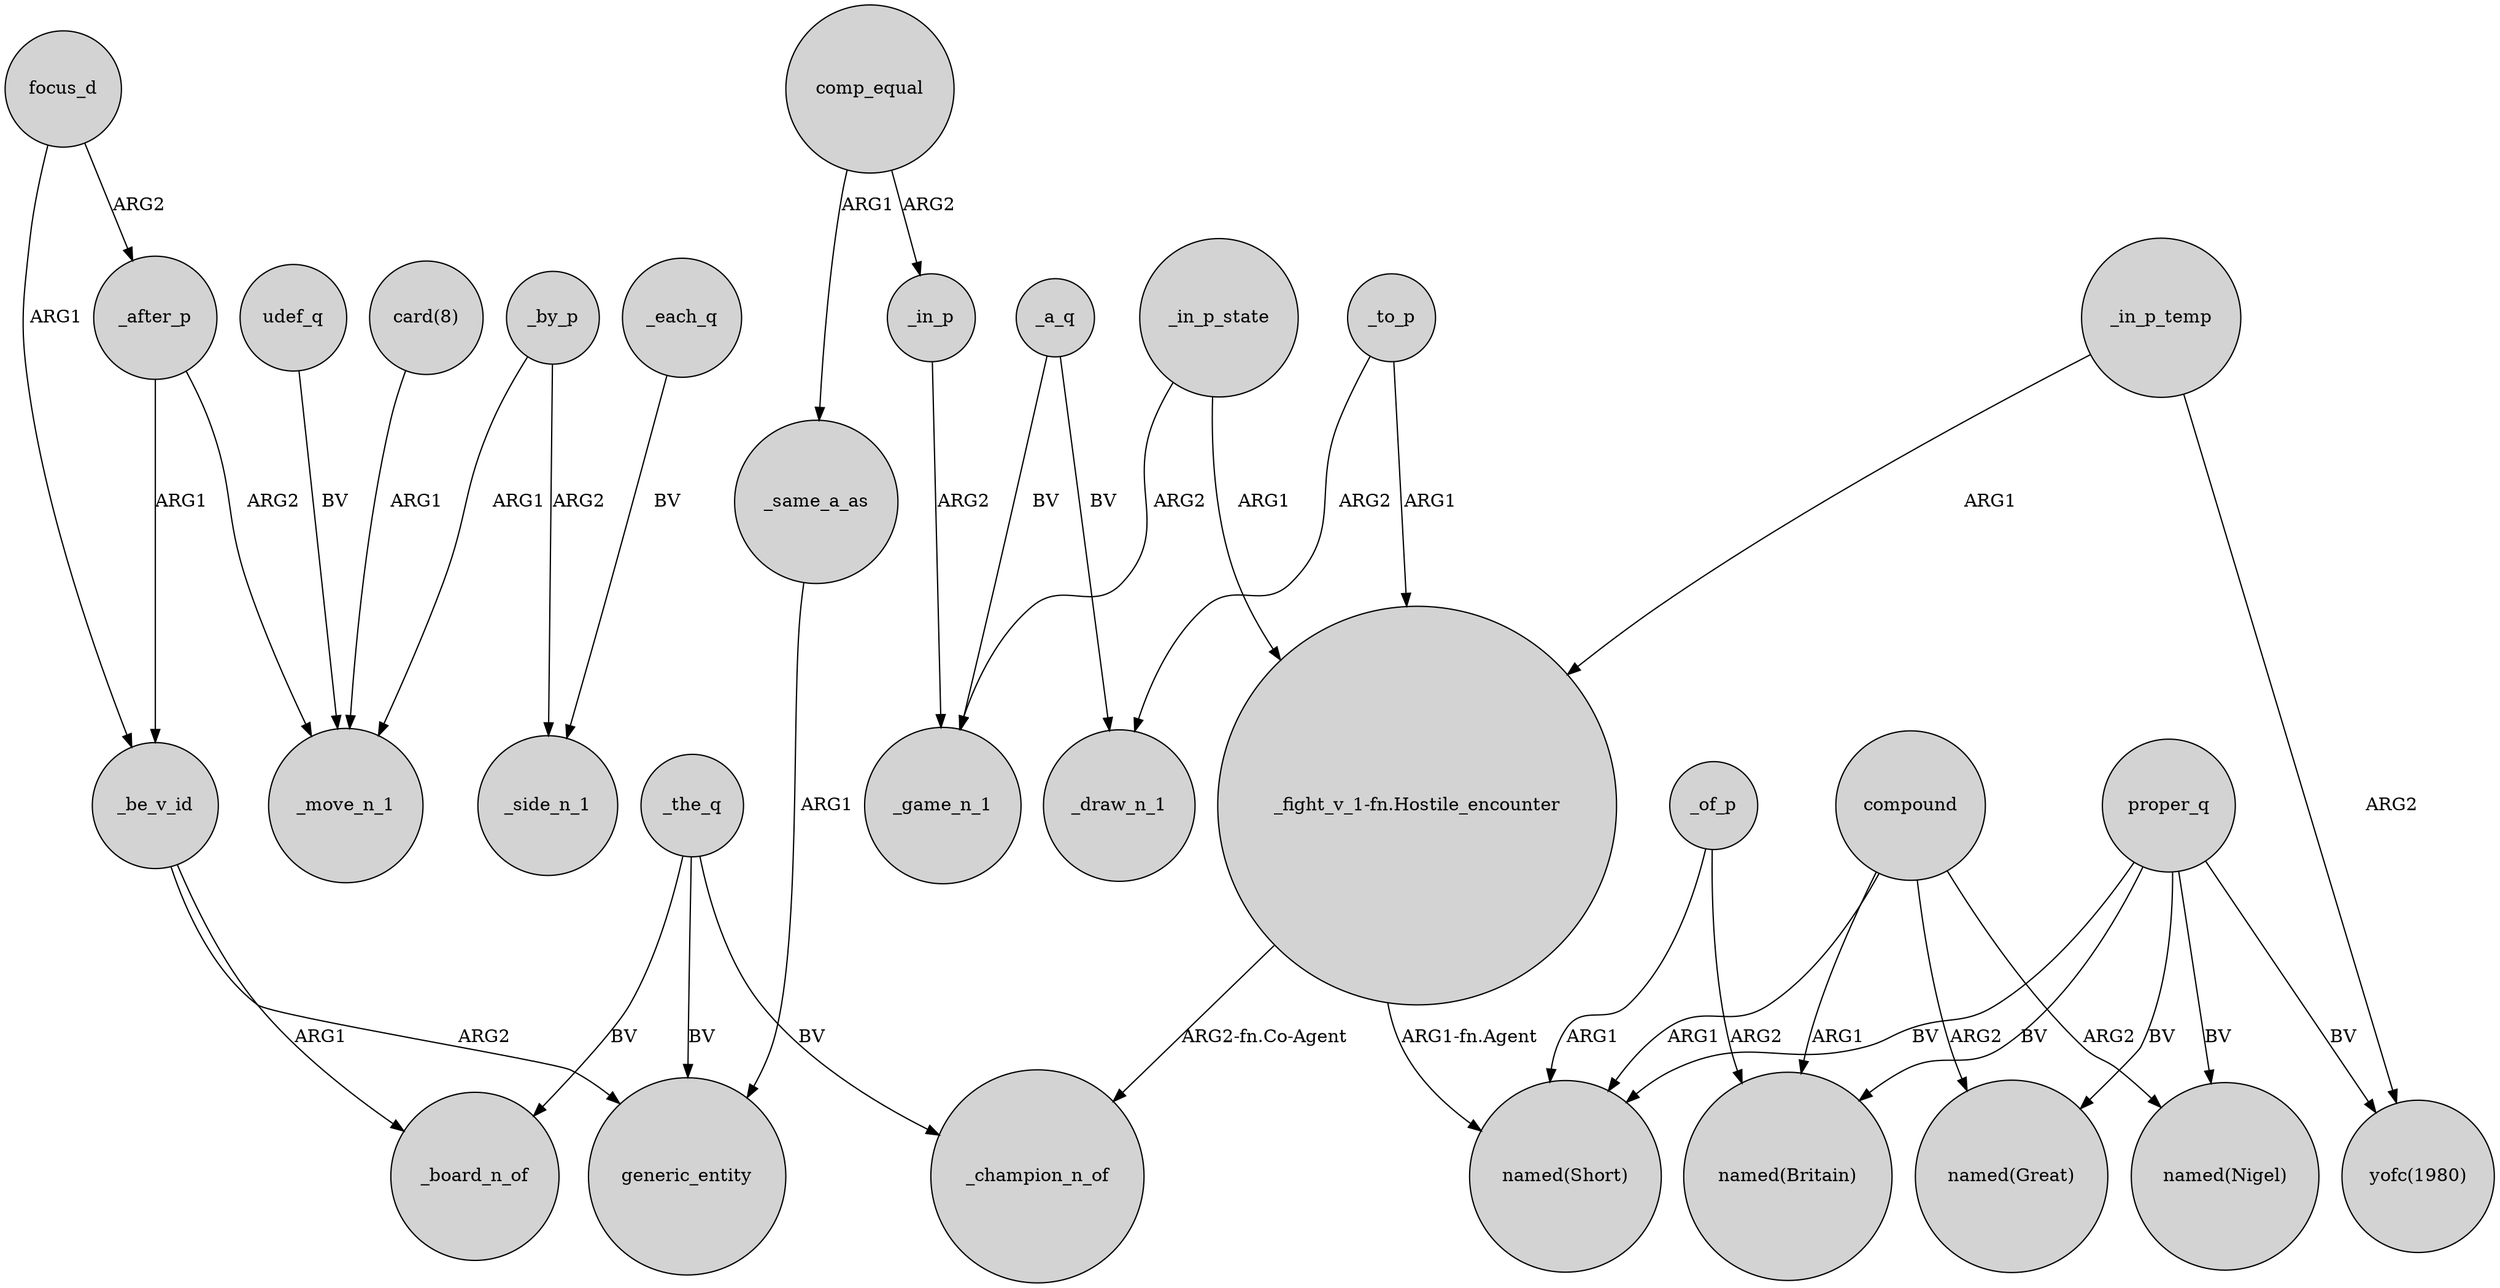 digraph {
	node [shape=circle style=filled]
	_the_q -> generic_entity [label=BV]
	"card(8)" -> _move_n_1 [label=ARG1]
	focus_d -> _after_p [label=ARG2]
	compound -> "named(Nigel)" [label=ARG2]
	proper_q -> "named(Short)" [label=BV]
	_in_p_temp -> "yofc(1980)" [label=ARG2]
	_be_v_id -> _board_n_of [label=ARG1]
	udef_q -> _move_n_1 [label=BV]
	_to_p -> _draw_n_1 [label=ARG2]
	"_fight_v_1-fn.Hostile_encounter" -> "named(Short)" [label="ARG1-fn.Agent"]
	comp_equal -> _in_p [label=ARG2]
	_each_q -> _side_n_1 [label=BV]
	_by_p -> _move_n_1 [label=ARG1]
	compound -> "named(Great)" [label=ARG2]
	_same_a_as -> generic_entity [label=ARG1]
	_be_v_id -> generic_entity [label=ARG2]
	compound -> "named(Short)" [label=ARG1]
	_a_q -> _draw_n_1 [label=BV]
	_the_q -> _champion_n_of [label=BV]
	_of_p -> "named(Britain)" [label=ARG2]
	focus_d -> _be_v_id [label=ARG1]
	comp_equal -> _same_a_as [label=ARG1]
	proper_q -> "named(Great)" [label=BV]
	_the_q -> _board_n_of [label=BV]
	_a_q -> _game_n_1 [label=BV]
	_in_p -> _game_n_1 [label=ARG2]
	_by_p -> _side_n_1 [label=ARG2]
	proper_q -> "yofc(1980)" [label=BV]
	_in_p_state -> "_fight_v_1-fn.Hostile_encounter" [label=ARG1]
	_after_p -> _be_v_id [label=ARG1]
	_to_p -> "_fight_v_1-fn.Hostile_encounter" [label=ARG1]
	"_fight_v_1-fn.Hostile_encounter" -> _champion_n_of [label="ARG2-fn.Co-Agent"]
	_in_p_temp -> "_fight_v_1-fn.Hostile_encounter" [label=ARG1]
	_after_p -> _move_n_1 [label=ARG2]
	_in_p_state -> _game_n_1 [label=ARG2]
	_of_p -> "named(Short)" [label=ARG1]
	proper_q -> "named(Nigel)" [label=BV]
	compound -> "named(Britain)" [label=ARG1]
	proper_q -> "named(Britain)" [label=BV]
}

